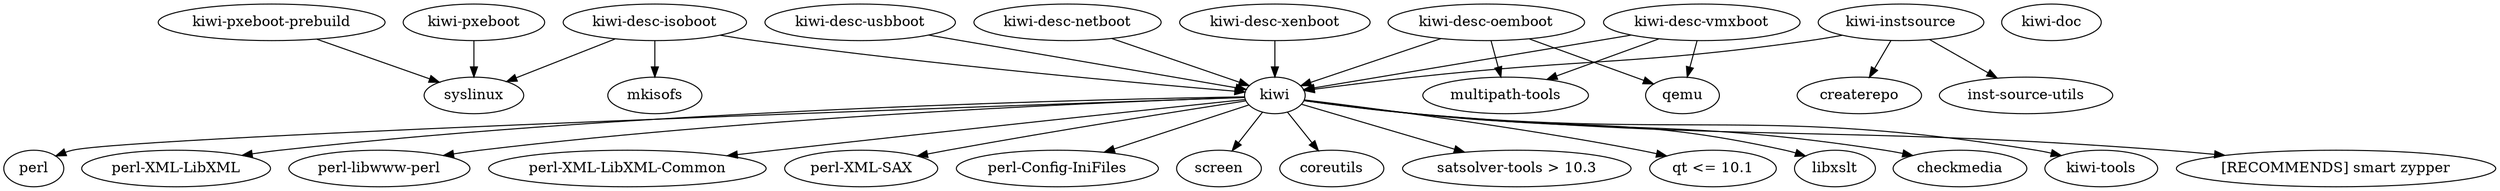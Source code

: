 digraph kiwi {
	"kiwi" -> "perl"
	"kiwi" -> "perl-XML-LibXML"
	"kiwi" -> "perl-libwww-perl"
	"kiwi" -> "perl-XML-LibXML-Common"
	"kiwi" -> "perl-XML-SAX"
	"kiwi" -> "perl-Config-IniFiles"
	"kiwi" -> "screen"
	"kiwi" -> "coreutils"
	"kiwi" -> "satsolver-tools > 10.3"
	"kiwi" -> "qt <= 10.1"
	"kiwi" -> "libxslt"
	"kiwi" -> "checkmedia"
	"kiwi" -> "kiwi-tools"
	"kiwi" -> "[RECOMMENDS] smart zypper"

	"kiwi-pxeboot" -> "syslinux"

	"kiwi-pxeboot-prebuild" -> "syslinux"

	"kiwi-desc-isoboot" -> "kiwi"
	"kiwi-desc-isoboot" -> "syslinux"
	"kiwi-desc-isoboot" -> "mkisofs"

	"kiwi-desc-usbboot" -> "kiwi"

	"kiwi-desc-vmxboot" -> "kiwi"
	"kiwi-desc-vmxboot" -> "qemu"
	"kiwi-desc-vmxboot" -> "multipath-tools"

	"kiwi-desc-netboot" -> "kiwi"

	"kiwi-desc-xenboot" -> "kiwi"

	"kiwi-desc-oemboot" -> "kiwi"
	"kiwi-desc-oemboot" -> "qemu"
	"kiwi-desc-oemboot" -> "multipath-tools"

	"kiwi-doc"

	"kiwi-instsource" -> "kiwi"
	"kiwi-instsource" -> "inst-source-utils"
	"kiwi-instsource" -> "createrepo"
}
